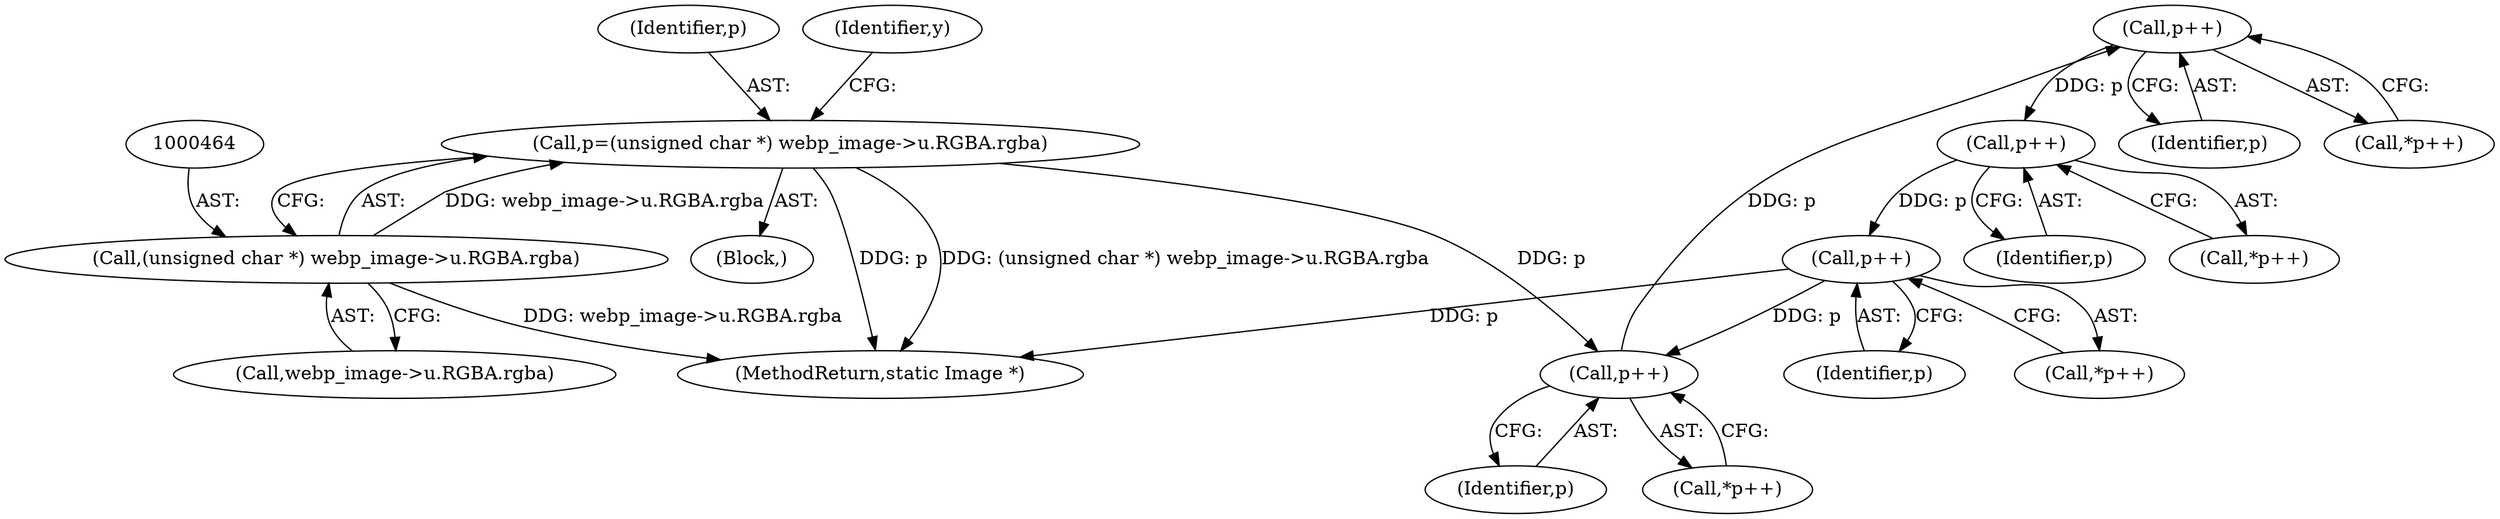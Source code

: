 digraph "0_ImageMagick_f6e9d0d9955e85bdd7540b251cd50d598dacc5e6_73@pointer" {
"1000530" [label="(Call,p++)"];
"1000524" [label="(Call,p++)"];
"1000542" [label="(Call,p++)"];
"1000536" [label="(Call,p++)"];
"1000530" [label="(Call,p++)"];
"1000461" [label="(Call,p=(unsigned char *) webp_image->u.RGBA.rgba)"];
"1000463" [label="(Call,(unsigned char *) webp_image->u.RGBA.rgba)"];
"1000542" [label="(Call,p++)"];
"1000524" [label="(Call,p++)"];
"1000535" [label="(Call,*p++)"];
"1000525" [label="(Identifier,p)"];
"1000462" [label="(Identifier,p)"];
"1000104" [label="(Block,)"];
"1000465" [label="(Call,webp_image->u.RGBA.rgba)"];
"1000536" [label="(Call,p++)"];
"1000530" [label="(Call,p++)"];
"1000523" [label="(Call,*p++)"];
"1000531" [label="(Identifier,p)"];
"1000461" [label="(Call,p=(unsigned char *) webp_image->u.RGBA.rgba)"];
"1000463" [label="(Call,(unsigned char *) webp_image->u.RGBA.rgba)"];
"1000579" [label="(MethodReturn,static Image *)"];
"1000543" [label="(Identifier,p)"];
"1000541" [label="(Call,*p++)"];
"1000529" [label="(Call,*p++)"];
"1000537" [label="(Identifier,p)"];
"1000474" [label="(Identifier,y)"];
"1000530" -> "1000529"  [label="AST: "];
"1000530" -> "1000531"  [label="CFG: "];
"1000531" -> "1000530"  [label="AST: "];
"1000529" -> "1000530"  [label="CFG: "];
"1000524" -> "1000530"  [label="DDG: p"];
"1000530" -> "1000536"  [label="DDG: p"];
"1000524" -> "1000523"  [label="AST: "];
"1000524" -> "1000525"  [label="CFG: "];
"1000525" -> "1000524"  [label="AST: "];
"1000523" -> "1000524"  [label="CFG: "];
"1000542" -> "1000524"  [label="DDG: p"];
"1000461" -> "1000524"  [label="DDG: p"];
"1000542" -> "1000541"  [label="AST: "];
"1000542" -> "1000543"  [label="CFG: "];
"1000543" -> "1000542"  [label="AST: "];
"1000541" -> "1000542"  [label="CFG: "];
"1000542" -> "1000579"  [label="DDG: p"];
"1000536" -> "1000542"  [label="DDG: p"];
"1000536" -> "1000535"  [label="AST: "];
"1000536" -> "1000537"  [label="CFG: "];
"1000537" -> "1000536"  [label="AST: "];
"1000535" -> "1000536"  [label="CFG: "];
"1000461" -> "1000104"  [label="AST: "];
"1000461" -> "1000463"  [label="CFG: "];
"1000462" -> "1000461"  [label="AST: "];
"1000463" -> "1000461"  [label="AST: "];
"1000474" -> "1000461"  [label="CFG: "];
"1000461" -> "1000579"  [label="DDG: (unsigned char *) webp_image->u.RGBA.rgba"];
"1000461" -> "1000579"  [label="DDG: p"];
"1000463" -> "1000461"  [label="DDG: webp_image->u.RGBA.rgba"];
"1000463" -> "1000465"  [label="CFG: "];
"1000464" -> "1000463"  [label="AST: "];
"1000465" -> "1000463"  [label="AST: "];
"1000463" -> "1000579"  [label="DDG: webp_image->u.RGBA.rgba"];
}
